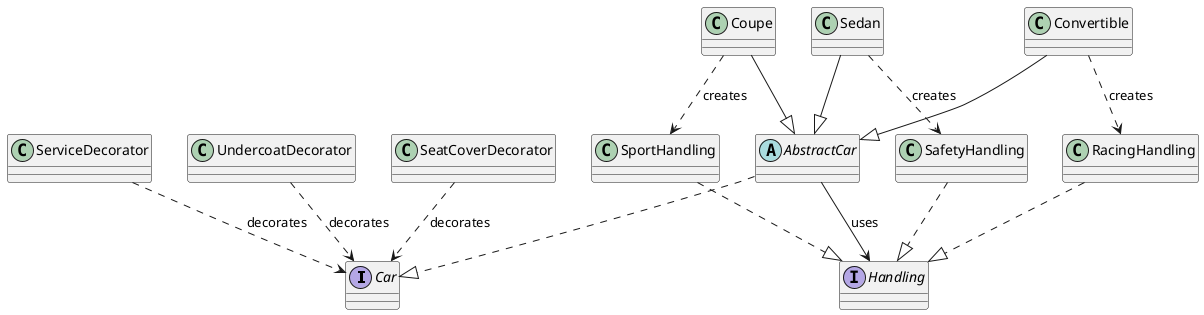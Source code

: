 @startuml
'https://plantuml.com/class-diagram

interface Car
abstract class AbstractCar
class Sedan
class Coupe
class Convertible

interface Handling
class SafetyHandling

AbstractCar ..|> Car
Sedan --|> AbstractCar
Coupe --|> AbstractCar
Convertible --|> AbstractCar

SafetyHandling ..|> Handling
SportHandling ..|> Handling
RacingHandling ..|> Handling

AbstractCar --> Handling : uses

Sedan ..> SafetyHandling : creates
Coupe ..> SportHandling : creates
Convertible ..> RacingHandling : creates

UndercoatDecorator ..> Car : decorates
SeatCoverDecorator ..> Car : decorates
ServiceDecorator ..> Car : decorates

@enduml